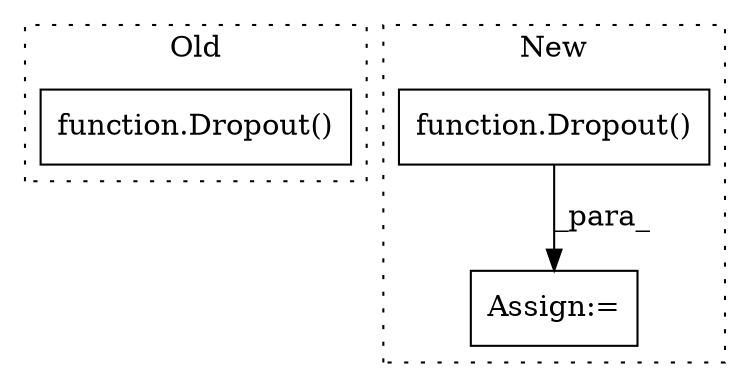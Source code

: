 digraph G {
subgraph cluster0 {
1 [label="function.Dropout()" a="75" s="50962,50977" l="8,1" shape="box"];
label = "Old";
style="dotted";
}
subgraph cluster1 {
2 [label="function.Dropout()" a="75" s="55544,55563" l="8,1" shape="box"];
3 [label="Assign:=" a="68" s="55541" l="3" shape="box"];
label = "New";
style="dotted";
}
2 -> 3 [label="_para_"];
}